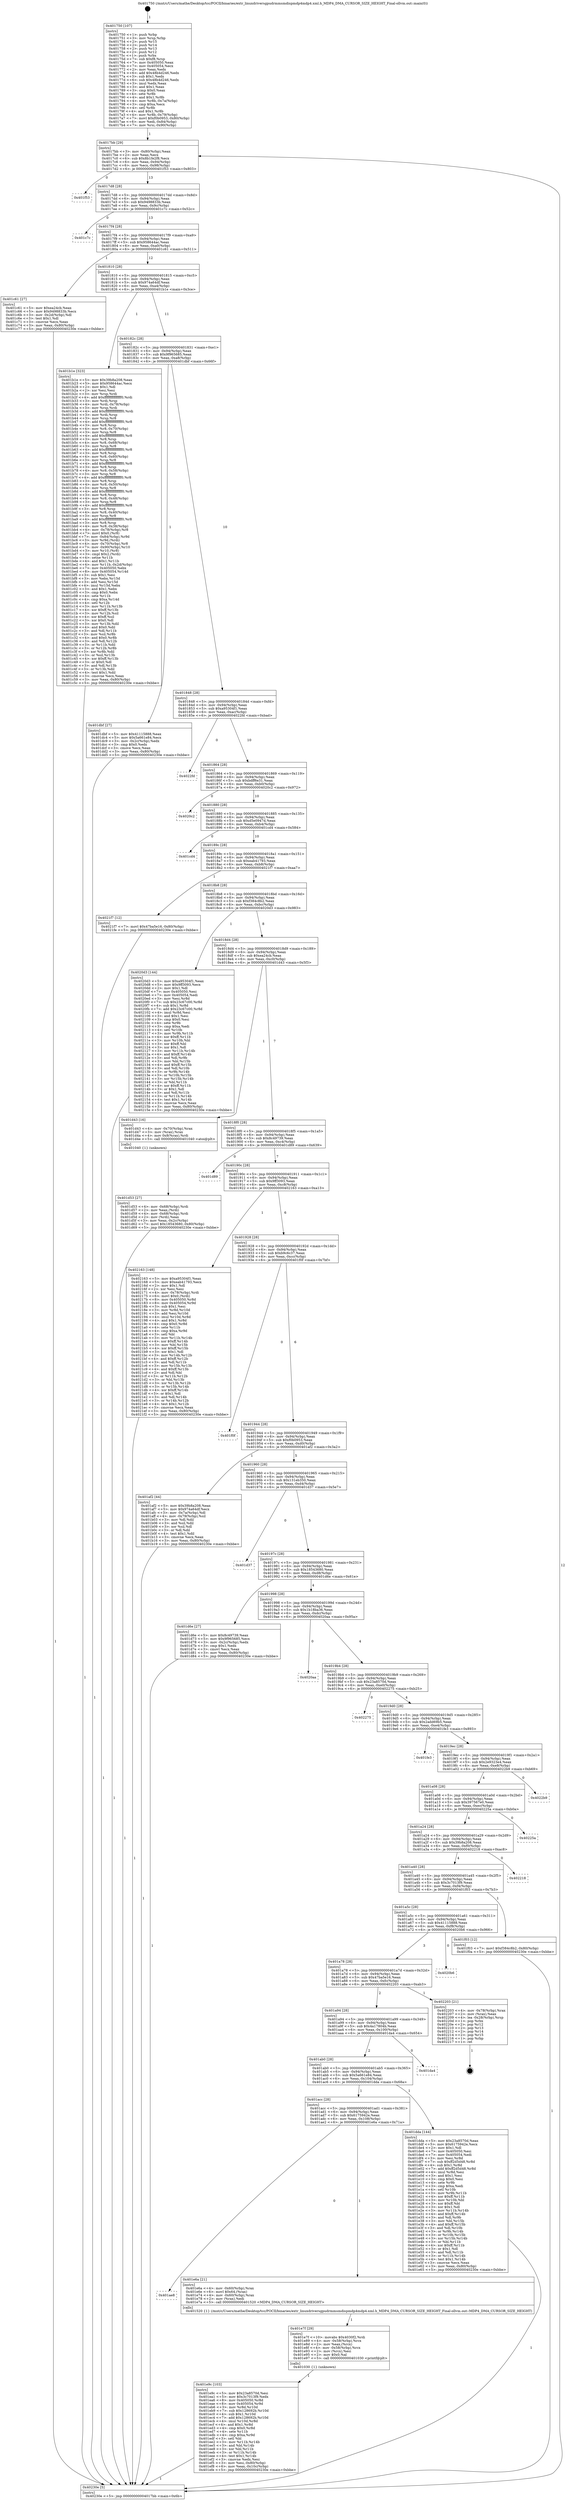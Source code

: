 digraph "0x401750" {
  label = "0x401750 (/mnt/c/Users/mathe/Desktop/tcc/POCII/binaries/extr_linuxdriversgpudrmmsmdispmdp4mdp4.xml.h_MDP4_DMA_CURSOR_SIZE_HEIGHT_Final-ollvm.out::main(0))"
  labelloc = "t"
  node[shape=record]

  Entry [label="",width=0.3,height=0.3,shape=circle,fillcolor=black,style=filled]
  "0x4017bb" [label="{
     0x4017bb [29]\l
     | [instrs]\l
     &nbsp;&nbsp;0x4017bb \<+3\>: mov -0x80(%rbp),%eax\l
     &nbsp;&nbsp;0x4017be \<+2\>: mov %eax,%ecx\l
     &nbsp;&nbsp;0x4017c0 \<+6\>: sub $0x8b1fe2f8,%ecx\l
     &nbsp;&nbsp;0x4017c6 \<+6\>: mov %eax,-0x94(%rbp)\l
     &nbsp;&nbsp;0x4017cc \<+6\>: mov %ecx,-0x98(%rbp)\l
     &nbsp;&nbsp;0x4017d2 \<+6\>: je 0000000000401f53 \<main+0x803\>\l
  }"]
  "0x401f53" [label="{
     0x401f53\l
  }", style=dashed]
  "0x4017d8" [label="{
     0x4017d8 [28]\l
     | [instrs]\l
     &nbsp;&nbsp;0x4017d8 \<+5\>: jmp 00000000004017dd \<main+0x8d\>\l
     &nbsp;&nbsp;0x4017dd \<+6\>: mov -0x94(%rbp),%eax\l
     &nbsp;&nbsp;0x4017e3 \<+5\>: sub $0x9498833b,%eax\l
     &nbsp;&nbsp;0x4017e8 \<+6\>: mov %eax,-0x9c(%rbp)\l
     &nbsp;&nbsp;0x4017ee \<+6\>: je 0000000000401c7c \<main+0x52c\>\l
  }"]
  Exit [label="",width=0.3,height=0.3,shape=circle,fillcolor=black,style=filled,peripheries=2]
  "0x401c7c" [label="{
     0x401c7c\l
  }", style=dashed]
  "0x4017f4" [label="{
     0x4017f4 [28]\l
     | [instrs]\l
     &nbsp;&nbsp;0x4017f4 \<+5\>: jmp 00000000004017f9 \<main+0xa9\>\l
     &nbsp;&nbsp;0x4017f9 \<+6\>: mov -0x94(%rbp),%eax\l
     &nbsp;&nbsp;0x4017ff \<+5\>: sub $0x958644ac,%eax\l
     &nbsp;&nbsp;0x401804 \<+6\>: mov %eax,-0xa0(%rbp)\l
     &nbsp;&nbsp;0x40180a \<+6\>: je 0000000000401c61 \<main+0x511\>\l
  }"]
  "0x401e9c" [label="{
     0x401e9c [103]\l
     | [instrs]\l
     &nbsp;&nbsp;0x401e9c \<+5\>: mov $0x23a8570d,%esi\l
     &nbsp;&nbsp;0x401ea1 \<+5\>: mov $0x3c7013f9,%edx\l
     &nbsp;&nbsp;0x401ea6 \<+8\>: mov 0x405050,%r8d\l
     &nbsp;&nbsp;0x401eae \<+8\>: mov 0x405054,%r9d\l
     &nbsp;&nbsp;0x401eb6 \<+3\>: mov %r8d,%r10d\l
     &nbsp;&nbsp;0x401eb9 \<+7\>: sub $0x128692b,%r10d\l
     &nbsp;&nbsp;0x401ec0 \<+4\>: sub $0x1,%r10d\l
     &nbsp;&nbsp;0x401ec4 \<+7\>: add $0x128692b,%r10d\l
     &nbsp;&nbsp;0x401ecb \<+4\>: imul %r10d,%r8d\l
     &nbsp;&nbsp;0x401ecf \<+4\>: and $0x1,%r8d\l
     &nbsp;&nbsp;0x401ed3 \<+4\>: cmp $0x0,%r8d\l
     &nbsp;&nbsp;0x401ed7 \<+4\>: sete %r11b\l
     &nbsp;&nbsp;0x401edb \<+4\>: cmp $0xa,%r9d\l
     &nbsp;&nbsp;0x401edf \<+3\>: setl %bl\l
     &nbsp;&nbsp;0x401ee2 \<+3\>: mov %r11b,%r14b\l
     &nbsp;&nbsp;0x401ee5 \<+3\>: and %bl,%r14b\l
     &nbsp;&nbsp;0x401ee8 \<+3\>: xor %bl,%r11b\l
     &nbsp;&nbsp;0x401eeb \<+3\>: or %r11b,%r14b\l
     &nbsp;&nbsp;0x401eee \<+4\>: test $0x1,%r14b\l
     &nbsp;&nbsp;0x401ef2 \<+3\>: cmovne %edx,%esi\l
     &nbsp;&nbsp;0x401ef5 \<+3\>: mov %esi,-0x80(%rbp)\l
     &nbsp;&nbsp;0x401ef8 \<+6\>: mov %eax,-0x10c(%rbp)\l
     &nbsp;&nbsp;0x401efe \<+5\>: jmp 000000000040230e \<main+0xbbe\>\l
  }"]
  "0x401c61" [label="{
     0x401c61 [27]\l
     | [instrs]\l
     &nbsp;&nbsp;0x401c61 \<+5\>: mov $0xea24cb,%eax\l
     &nbsp;&nbsp;0x401c66 \<+5\>: mov $0x9498833b,%ecx\l
     &nbsp;&nbsp;0x401c6b \<+3\>: mov -0x2d(%rbp),%dl\l
     &nbsp;&nbsp;0x401c6e \<+3\>: test $0x1,%dl\l
     &nbsp;&nbsp;0x401c71 \<+3\>: cmovne %ecx,%eax\l
     &nbsp;&nbsp;0x401c74 \<+3\>: mov %eax,-0x80(%rbp)\l
     &nbsp;&nbsp;0x401c77 \<+5\>: jmp 000000000040230e \<main+0xbbe\>\l
  }"]
  "0x401810" [label="{
     0x401810 [28]\l
     | [instrs]\l
     &nbsp;&nbsp;0x401810 \<+5\>: jmp 0000000000401815 \<main+0xc5\>\l
     &nbsp;&nbsp;0x401815 \<+6\>: mov -0x94(%rbp),%eax\l
     &nbsp;&nbsp;0x40181b \<+5\>: sub $0x974a64df,%eax\l
     &nbsp;&nbsp;0x401820 \<+6\>: mov %eax,-0xa4(%rbp)\l
     &nbsp;&nbsp;0x401826 \<+6\>: je 0000000000401b1e \<main+0x3ce\>\l
  }"]
  "0x401e7f" [label="{
     0x401e7f [29]\l
     | [instrs]\l
     &nbsp;&nbsp;0x401e7f \<+10\>: movabs $0x4030f2,%rdi\l
     &nbsp;&nbsp;0x401e89 \<+4\>: mov -0x58(%rbp),%rcx\l
     &nbsp;&nbsp;0x401e8d \<+2\>: mov %eax,(%rcx)\l
     &nbsp;&nbsp;0x401e8f \<+4\>: mov -0x58(%rbp),%rcx\l
     &nbsp;&nbsp;0x401e93 \<+2\>: mov (%rcx),%esi\l
     &nbsp;&nbsp;0x401e95 \<+2\>: mov $0x0,%al\l
     &nbsp;&nbsp;0x401e97 \<+5\>: call 0000000000401030 \<printf@plt\>\l
     | [calls]\l
     &nbsp;&nbsp;0x401030 \{1\} (unknown)\l
  }"]
  "0x401b1e" [label="{
     0x401b1e [323]\l
     | [instrs]\l
     &nbsp;&nbsp;0x401b1e \<+5\>: mov $0x39b8a208,%eax\l
     &nbsp;&nbsp;0x401b23 \<+5\>: mov $0x958644ac,%ecx\l
     &nbsp;&nbsp;0x401b28 \<+2\>: mov $0x1,%dl\l
     &nbsp;&nbsp;0x401b2a \<+2\>: xor %esi,%esi\l
     &nbsp;&nbsp;0x401b2c \<+3\>: mov %rsp,%rdi\l
     &nbsp;&nbsp;0x401b2f \<+4\>: add $0xfffffffffffffff0,%rdi\l
     &nbsp;&nbsp;0x401b33 \<+3\>: mov %rdi,%rsp\l
     &nbsp;&nbsp;0x401b36 \<+4\>: mov %rdi,-0x78(%rbp)\l
     &nbsp;&nbsp;0x401b3a \<+3\>: mov %rsp,%rdi\l
     &nbsp;&nbsp;0x401b3d \<+4\>: add $0xfffffffffffffff0,%rdi\l
     &nbsp;&nbsp;0x401b41 \<+3\>: mov %rdi,%rsp\l
     &nbsp;&nbsp;0x401b44 \<+3\>: mov %rsp,%r8\l
     &nbsp;&nbsp;0x401b47 \<+4\>: add $0xfffffffffffffff0,%r8\l
     &nbsp;&nbsp;0x401b4b \<+3\>: mov %r8,%rsp\l
     &nbsp;&nbsp;0x401b4e \<+4\>: mov %r8,-0x70(%rbp)\l
     &nbsp;&nbsp;0x401b52 \<+3\>: mov %rsp,%r8\l
     &nbsp;&nbsp;0x401b55 \<+4\>: add $0xfffffffffffffff0,%r8\l
     &nbsp;&nbsp;0x401b59 \<+3\>: mov %r8,%rsp\l
     &nbsp;&nbsp;0x401b5c \<+4\>: mov %r8,-0x68(%rbp)\l
     &nbsp;&nbsp;0x401b60 \<+3\>: mov %rsp,%r8\l
     &nbsp;&nbsp;0x401b63 \<+4\>: add $0xfffffffffffffff0,%r8\l
     &nbsp;&nbsp;0x401b67 \<+3\>: mov %r8,%rsp\l
     &nbsp;&nbsp;0x401b6a \<+4\>: mov %r8,-0x60(%rbp)\l
     &nbsp;&nbsp;0x401b6e \<+3\>: mov %rsp,%r8\l
     &nbsp;&nbsp;0x401b71 \<+4\>: add $0xfffffffffffffff0,%r8\l
     &nbsp;&nbsp;0x401b75 \<+3\>: mov %r8,%rsp\l
     &nbsp;&nbsp;0x401b78 \<+4\>: mov %r8,-0x58(%rbp)\l
     &nbsp;&nbsp;0x401b7c \<+3\>: mov %rsp,%r8\l
     &nbsp;&nbsp;0x401b7f \<+4\>: add $0xfffffffffffffff0,%r8\l
     &nbsp;&nbsp;0x401b83 \<+3\>: mov %r8,%rsp\l
     &nbsp;&nbsp;0x401b86 \<+4\>: mov %r8,-0x50(%rbp)\l
     &nbsp;&nbsp;0x401b8a \<+3\>: mov %rsp,%r8\l
     &nbsp;&nbsp;0x401b8d \<+4\>: add $0xfffffffffffffff0,%r8\l
     &nbsp;&nbsp;0x401b91 \<+3\>: mov %r8,%rsp\l
     &nbsp;&nbsp;0x401b94 \<+4\>: mov %r8,-0x48(%rbp)\l
     &nbsp;&nbsp;0x401b98 \<+3\>: mov %rsp,%r8\l
     &nbsp;&nbsp;0x401b9b \<+4\>: add $0xfffffffffffffff0,%r8\l
     &nbsp;&nbsp;0x401b9f \<+3\>: mov %r8,%rsp\l
     &nbsp;&nbsp;0x401ba2 \<+4\>: mov %r8,-0x40(%rbp)\l
     &nbsp;&nbsp;0x401ba6 \<+3\>: mov %rsp,%r8\l
     &nbsp;&nbsp;0x401ba9 \<+4\>: add $0xfffffffffffffff0,%r8\l
     &nbsp;&nbsp;0x401bad \<+3\>: mov %r8,%rsp\l
     &nbsp;&nbsp;0x401bb0 \<+4\>: mov %r8,-0x38(%rbp)\l
     &nbsp;&nbsp;0x401bb4 \<+4\>: mov -0x78(%rbp),%r8\l
     &nbsp;&nbsp;0x401bb8 \<+7\>: movl $0x0,(%r8)\l
     &nbsp;&nbsp;0x401bbf \<+7\>: mov -0x84(%rbp),%r9d\l
     &nbsp;&nbsp;0x401bc6 \<+3\>: mov %r9d,(%rdi)\l
     &nbsp;&nbsp;0x401bc9 \<+4\>: mov -0x70(%rbp),%r8\l
     &nbsp;&nbsp;0x401bcd \<+7\>: mov -0x90(%rbp),%r10\l
     &nbsp;&nbsp;0x401bd4 \<+3\>: mov %r10,(%r8)\l
     &nbsp;&nbsp;0x401bd7 \<+3\>: cmpl $0x2,(%rdi)\l
     &nbsp;&nbsp;0x401bda \<+4\>: setne %r11b\l
     &nbsp;&nbsp;0x401bde \<+4\>: and $0x1,%r11b\l
     &nbsp;&nbsp;0x401be2 \<+4\>: mov %r11b,-0x2d(%rbp)\l
     &nbsp;&nbsp;0x401be6 \<+7\>: mov 0x405050,%ebx\l
     &nbsp;&nbsp;0x401bed \<+8\>: mov 0x405054,%r14d\l
     &nbsp;&nbsp;0x401bf5 \<+3\>: sub $0x1,%esi\l
     &nbsp;&nbsp;0x401bf8 \<+3\>: mov %ebx,%r15d\l
     &nbsp;&nbsp;0x401bfb \<+3\>: add %esi,%r15d\l
     &nbsp;&nbsp;0x401bfe \<+4\>: imul %r15d,%ebx\l
     &nbsp;&nbsp;0x401c02 \<+3\>: and $0x1,%ebx\l
     &nbsp;&nbsp;0x401c05 \<+3\>: cmp $0x0,%ebx\l
     &nbsp;&nbsp;0x401c08 \<+4\>: sete %r11b\l
     &nbsp;&nbsp;0x401c0c \<+4\>: cmp $0xa,%r14d\l
     &nbsp;&nbsp;0x401c10 \<+4\>: setl %r12b\l
     &nbsp;&nbsp;0x401c14 \<+3\>: mov %r11b,%r13b\l
     &nbsp;&nbsp;0x401c17 \<+4\>: xor $0xff,%r13b\l
     &nbsp;&nbsp;0x401c1b \<+3\>: mov %r12b,%sil\l
     &nbsp;&nbsp;0x401c1e \<+4\>: xor $0xff,%sil\l
     &nbsp;&nbsp;0x401c22 \<+3\>: xor $0x0,%dl\l
     &nbsp;&nbsp;0x401c25 \<+3\>: mov %r13b,%dil\l
     &nbsp;&nbsp;0x401c28 \<+4\>: and $0x0,%dil\l
     &nbsp;&nbsp;0x401c2c \<+3\>: and %dl,%r11b\l
     &nbsp;&nbsp;0x401c2f \<+3\>: mov %sil,%r8b\l
     &nbsp;&nbsp;0x401c32 \<+4\>: and $0x0,%r8b\l
     &nbsp;&nbsp;0x401c36 \<+3\>: and %dl,%r12b\l
     &nbsp;&nbsp;0x401c39 \<+3\>: or %r11b,%dil\l
     &nbsp;&nbsp;0x401c3c \<+3\>: or %r12b,%r8b\l
     &nbsp;&nbsp;0x401c3f \<+3\>: xor %r8b,%dil\l
     &nbsp;&nbsp;0x401c42 \<+3\>: or %sil,%r13b\l
     &nbsp;&nbsp;0x401c45 \<+4\>: xor $0xff,%r13b\l
     &nbsp;&nbsp;0x401c49 \<+3\>: or $0x0,%dl\l
     &nbsp;&nbsp;0x401c4c \<+3\>: and %dl,%r13b\l
     &nbsp;&nbsp;0x401c4f \<+3\>: or %r13b,%dil\l
     &nbsp;&nbsp;0x401c52 \<+4\>: test $0x1,%dil\l
     &nbsp;&nbsp;0x401c56 \<+3\>: cmovne %ecx,%eax\l
     &nbsp;&nbsp;0x401c59 \<+3\>: mov %eax,-0x80(%rbp)\l
     &nbsp;&nbsp;0x401c5c \<+5\>: jmp 000000000040230e \<main+0xbbe\>\l
  }"]
  "0x40182c" [label="{
     0x40182c [28]\l
     | [instrs]\l
     &nbsp;&nbsp;0x40182c \<+5\>: jmp 0000000000401831 \<main+0xe1\>\l
     &nbsp;&nbsp;0x401831 \<+6\>: mov -0x94(%rbp),%eax\l
     &nbsp;&nbsp;0x401837 \<+5\>: sub $0x9f965685,%eax\l
     &nbsp;&nbsp;0x40183c \<+6\>: mov %eax,-0xa8(%rbp)\l
     &nbsp;&nbsp;0x401842 \<+6\>: je 0000000000401dbf \<main+0x66f\>\l
  }"]
  "0x401ae8" [label="{
     0x401ae8\l
  }", style=dashed]
  "0x401dbf" [label="{
     0x401dbf [27]\l
     | [instrs]\l
     &nbsp;&nbsp;0x401dbf \<+5\>: mov $0x41115888,%eax\l
     &nbsp;&nbsp;0x401dc4 \<+5\>: mov $0x5a661e84,%ecx\l
     &nbsp;&nbsp;0x401dc9 \<+3\>: mov -0x2c(%rbp),%edx\l
     &nbsp;&nbsp;0x401dcc \<+3\>: cmp $0x0,%edx\l
     &nbsp;&nbsp;0x401dcf \<+3\>: cmove %ecx,%eax\l
     &nbsp;&nbsp;0x401dd2 \<+3\>: mov %eax,-0x80(%rbp)\l
     &nbsp;&nbsp;0x401dd5 \<+5\>: jmp 000000000040230e \<main+0xbbe\>\l
  }"]
  "0x401848" [label="{
     0x401848 [28]\l
     | [instrs]\l
     &nbsp;&nbsp;0x401848 \<+5\>: jmp 000000000040184d \<main+0xfd\>\l
     &nbsp;&nbsp;0x40184d \<+6\>: mov -0x94(%rbp),%eax\l
     &nbsp;&nbsp;0x401853 \<+5\>: sub $0xa95304f1,%eax\l
     &nbsp;&nbsp;0x401858 \<+6\>: mov %eax,-0xac(%rbp)\l
     &nbsp;&nbsp;0x40185e \<+6\>: je 00000000004022fd \<main+0xbad\>\l
  }"]
  "0x401e6a" [label="{
     0x401e6a [21]\l
     | [instrs]\l
     &nbsp;&nbsp;0x401e6a \<+4\>: mov -0x60(%rbp),%rax\l
     &nbsp;&nbsp;0x401e6e \<+6\>: movl $0x64,(%rax)\l
     &nbsp;&nbsp;0x401e74 \<+4\>: mov -0x60(%rbp),%rax\l
     &nbsp;&nbsp;0x401e78 \<+2\>: mov (%rax),%edi\l
     &nbsp;&nbsp;0x401e7a \<+5\>: call 0000000000401520 \<MDP4_DMA_CURSOR_SIZE_HEIGHT\>\l
     | [calls]\l
     &nbsp;&nbsp;0x401520 \{1\} (/mnt/c/Users/mathe/Desktop/tcc/POCII/binaries/extr_linuxdriversgpudrmmsmdispmdp4mdp4.xml.h_MDP4_DMA_CURSOR_SIZE_HEIGHT_Final-ollvm.out::MDP4_DMA_CURSOR_SIZE_HEIGHT)\l
  }"]
  "0x4022fd" [label="{
     0x4022fd\l
  }", style=dashed]
  "0x401864" [label="{
     0x401864 [28]\l
     | [instrs]\l
     &nbsp;&nbsp;0x401864 \<+5\>: jmp 0000000000401869 \<main+0x119\>\l
     &nbsp;&nbsp;0x401869 \<+6\>: mov -0x94(%rbp),%eax\l
     &nbsp;&nbsp;0x40186f \<+5\>: sub $0xbdff6e31,%eax\l
     &nbsp;&nbsp;0x401874 \<+6\>: mov %eax,-0xb0(%rbp)\l
     &nbsp;&nbsp;0x40187a \<+6\>: je 00000000004020c2 \<main+0x972\>\l
  }"]
  "0x401acc" [label="{
     0x401acc [28]\l
     | [instrs]\l
     &nbsp;&nbsp;0x401acc \<+5\>: jmp 0000000000401ad1 \<main+0x381\>\l
     &nbsp;&nbsp;0x401ad1 \<+6\>: mov -0x94(%rbp),%eax\l
     &nbsp;&nbsp;0x401ad7 \<+5\>: sub $0x6175942e,%eax\l
     &nbsp;&nbsp;0x401adc \<+6\>: mov %eax,-0x108(%rbp)\l
     &nbsp;&nbsp;0x401ae2 \<+6\>: je 0000000000401e6a \<main+0x71a\>\l
  }"]
  "0x4020c2" [label="{
     0x4020c2\l
  }", style=dashed]
  "0x401880" [label="{
     0x401880 [28]\l
     | [instrs]\l
     &nbsp;&nbsp;0x401880 \<+5\>: jmp 0000000000401885 \<main+0x135\>\l
     &nbsp;&nbsp;0x401885 \<+6\>: mov -0x94(%rbp),%eax\l
     &nbsp;&nbsp;0x40188b \<+5\>: sub $0xd5e0947d,%eax\l
     &nbsp;&nbsp;0x401890 \<+6\>: mov %eax,-0xb4(%rbp)\l
     &nbsp;&nbsp;0x401896 \<+6\>: je 0000000000401cd4 \<main+0x584\>\l
  }"]
  "0x401dda" [label="{
     0x401dda [144]\l
     | [instrs]\l
     &nbsp;&nbsp;0x401dda \<+5\>: mov $0x23a8570d,%eax\l
     &nbsp;&nbsp;0x401ddf \<+5\>: mov $0x6175942e,%ecx\l
     &nbsp;&nbsp;0x401de4 \<+2\>: mov $0x1,%dl\l
     &nbsp;&nbsp;0x401de6 \<+7\>: mov 0x405050,%esi\l
     &nbsp;&nbsp;0x401ded \<+7\>: mov 0x405054,%edi\l
     &nbsp;&nbsp;0x401df4 \<+3\>: mov %esi,%r8d\l
     &nbsp;&nbsp;0x401df7 \<+7\>: sub $0xff2d5d48,%r8d\l
     &nbsp;&nbsp;0x401dfe \<+4\>: sub $0x1,%r8d\l
     &nbsp;&nbsp;0x401e02 \<+7\>: add $0xff2d5d48,%r8d\l
     &nbsp;&nbsp;0x401e09 \<+4\>: imul %r8d,%esi\l
     &nbsp;&nbsp;0x401e0d \<+3\>: and $0x1,%esi\l
     &nbsp;&nbsp;0x401e10 \<+3\>: cmp $0x0,%esi\l
     &nbsp;&nbsp;0x401e13 \<+4\>: sete %r9b\l
     &nbsp;&nbsp;0x401e17 \<+3\>: cmp $0xa,%edi\l
     &nbsp;&nbsp;0x401e1a \<+4\>: setl %r10b\l
     &nbsp;&nbsp;0x401e1e \<+3\>: mov %r9b,%r11b\l
     &nbsp;&nbsp;0x401e21 \<+4\>: xor $0xff,%r11b\l
     &nbsp;&nbsp;0x401e25 \<+3\>: mov %r10b,%bl\l
     &nbsp;&nbsp;0x401e28 \<+3\>: xor $0xff,%bl\l
     &nbsp;&nbsp;0x401e2b \<+3\>: xor $0x1,%dl\l
     &nbsp;&nbsp;0x401e2e \<+3\>: mov %r11b,%r14b\l
     &nbsp;&nbsp;0x401e31 \<+4\>: and $0xff,%r14b\l
     &nbsp;&nbsp;0x401e35 \<+3\>: and %dl,%r9b\l
     &nbsp;&nbsp;0x401e38 \<+3\>: mov %bl,%r15b\l
     &nbsp;&nbsp;0x401e3b \<+4\>: and $0xff,%r15b\l
     &nbsp;&nbsp;0x401e3f \<+3\>: and %dl,%r10b\l
     &nbsp;&nbsp;0x401e42 \<+3\>: or %r9b,%r14b\l
     &nbsp;&nbsp;0x401e45 \<+3\>: or %r10b,%r15b\l
     &nbsp;&nbsp;0x401e48 \<+3\>: xor %r15b,%r14b\l
     &nbsp;&nbsp;0x401e4b \<+3\>: or %bl,%r11b\l
     &nbsp;&nbsp;0x401e4e \<+4\>: xor $0xff,%r11b\l
     &nbsp;&nbsp;0x401e52 \<+3\>: or $0x1,%dl\l
     &nbsp;&nbsp;0x401e55 \<+3\>: and %dl,%r11b\l
     &nbsp;&nbsp;0x401e58 \<+3\>: or %r11b,%r14b\l
     &nbsp;&nbsp;0x401e5b \<+4\>: test $0x1,%r14b\l
     &nbsp;&nbsp;0x401e5f \<+3\>: cmovne %ecx,%eax\l
     &nbsp;&nbsp;0x401e62 \<+3\>: mov %eax,-0x80(%rbp)\l
     &nbsp;&nbsp;0x401e65 \<+5\>: jmp 000000000040230e \<main+0xbbe\>\l
  }"]
  "0x401cd4" [label="{
     0x401cd4\l
  }", style=dashed]
  "0x40189c" [label="{
     0x40189c [28]\l
     | [instrs]\l
     &nbsp;&nbsp;0x40189c \<+5\>: jmp 00000000004018a1 \<main+0x151\>\l
     &nbsp;&nbsp;0x4018a1 \<+6\>: mov -0x94(%rbp),%eax\l
     &nbsp;&nbsp;0x4018a7 \<+5\>: sub $0xeab41793,%eax\l
     &nbsp;&nbsp;0x4018ac \<+6\>: mov %eax,-0xb8(%rbp)\l
     &nbsp;&nbsp;0x4018b2 \<+6\>: je 00000000004021f7 \<main+0xaa7\>\l
  }"]
  "0x401ab0" [label="{
     0x401ab0 [28]\l
     | [instrs]\l
     &nbsp;&nbsp;0x401ab0 \<+5\>: jmp 0000000000401ab5 \<main+0x365\>\l
     &nbsp;&nbsp;0x401ab5 \<+6\>: mov -0x94(%rbp),%eax\l
     &nbsp;&nbsp;0x401abb \<+5\>: sub $0x5a661e84,%eax\l
     &nbsp;&nbsp;0x401ac0 \<+6\>: mov %eax,-0x104(%rbp)\l
     &nbsp;&nbsp;0x401ac6 \<+6\>: je 0000000000401dda \<main+0x68a\>\l
  }"]
  "0x4021f7" [label="{
     0x4021f7 [12]\l
     | [instrs]\l
     &nbsp;&nbsp;0x4021f7 \<+7\>: movl $0x47ba5e16,-0x80(%rbp)\l
     &nbsp;&nbsp;0x4021fe \<+5\>: jmp 000000000040230e \<main+0xbbe\>\l
  }"]
  "0x4018b8" [label="{
     0x4018b8 [28]\l
     | [instrs]\l
     &nbsp;&nbsp;0x4018b8 \<+5\>: jmp 00000000004018bd \<main+0x16d\>\l
     &nbsp;&nbsp;0x4018bd \<+6\>: mov -0x94(%rbp),%eax\l
     &nbsp;&nbsp;0x4018c3 \<+5\>: sub $0xf384c8b2,%eax\l
     &nbsp;&nbsp;0x4018c8 \<+6\>: mov %eax,-0xbc(%rbp)\l
     &nbsp;&nbsp;0x4018ce \<+6\>: je 00000000004020d3 \<main+0x983\>\l
  }"]
  "0x401da4" [label="{
     0x401da4\l
  }", style=dashed]
  "0x4020d3" [label="{
     0x4020d3 [144]\l
     | [instrs]\l
     &nbsp;&nbsp;0x4020d3 \<+5\>: mov $0xa95304f1,%eax\l
     &nbsp;&nbsp;0x4020d8 \<+5\>: mov $0x9ff3093,%ecx\l
     &nbsp;&nbsp;0x4020dd \<+2\>: mov $0x1,%dl\l
     &nbsp;&nbsp;0x4020df \<+7\>: mov 0x405050,%esi\l
     &nbsp;&nbsp;0x4020e6 \<+7\>: mov 0x405054,%edi\l
     &nbsp;&nbsp;0x4020ed \<+3\>: mov %esi,%r8d\l
     &nbsp;&nbsp;0x4020f0 \<+7\>: sub $0x23c67c00,%r8d\l
     &nbsp;&nbsp;0x4020f7 \<+4\>: sub $0x1,%r8d\l
     &nbsp;&nbsp;0x4020fb \<+7\>: add $0x23c67c00,%r8d\l
     &nbsp;&nbsp;0x402102 \<+4\>: imul %r8d,%esi\l
     &nbsp;&nbsp;0x402106 \<+3\>: and $0x1,%esi\l
     &nbsp;&nbsp;0x402109 \<+3\>: cmp $0x0,%esi\l
     &nbsp;&nbsp;0x40210c \<+4\>: sete %r9b\l
     &nbsp;&nbsp;0x402110 \<+3\>: cmp $0xa,%edi\l
     &nbsp;&nbsp;0x402113 \<+4\>: setl %r10b\l
     &nbsp;&nbsp;0x402117 \<+3\>: mov %r9b,%r11b\l
     &nbsp;&nbsp;0x40211a \<+4\>: xor $0xff,%r11b\l
     &nbsp;&nbsp;0x40211e \<+3\>: mov %r10b,%bl\l
     &nbsp;&nbsp;0x402121 \<+3\>: xor $0xff,%bl\l
     &nbsp;&nbsp;0x402124 \<+3\>: xor $0x1,%dl\l
     &nbsp;&nbsp;0x402127 \<+3\>: mov %r11b,%r14b\l
     &nbsp;&nbsp;0x40212a \<+4\>: and $0xff,%r14b\l
     &nbsp;&nbsp;0x40212e \<+3\>: and %dl,%r9b\l
     &nbsp;&nbsp;0x402131 \<+3\>: mov %bl,%r15b\l
     &nbsp;&nbsp;0x402134 \<+4\>: and $0xff,%r15b\l
     &nbsp;&nbsp;0x402138 \<+3\>: and %dl,%r10b\l
     &nbsp;&nbsp;0x40213b \<+3\>: or %r9b,%r14b\l
     &nbsp;&nbsp;0x40213e \<+3\>: or %r10b,%r15b\l
     &nbsp;&nbsp;0x402141 \<+3\>: xor %r15b,%r14b\l
     &nbsp;&nbsp;0x402144 \<+3\>: or %bl,%r11b\l
     &nbsp;&nbsp;0x402147 \<+4\>: xor $0xff,%r11b\l
     &nbsp;&nbsp;0x40214b \<+3\>: or $0x1,%dl\l
     &nbsp;&nbsp;0x40214e \<+3\>: and %dl,%r11b\l
     &nbsp;&nbsp;0x402151 \<+3\>: or %r11b,%r14b\l
     &nbsp;&nbsp;0x402154 \<+4\>: test $0x1,%r14b\l
     &nbsp;&nbsp;0x402158 \<+3\>: cmovne %ecx,%eax\l
     &nbsp;&nbsp;0x40215b \<+3\>: mov %eax,-0x80(%rbp)\l
     &nbsp;&nbsp;0x40215e \<+5\>: jmp 000000000040230e \<main+0xbbe\>\l
  }"]
  "0x4018d4" [label="{
     0x4018d4 [28]\l
     | [instrs]\l
     &nbsp;&nbsp;0x4018d4 \<+5\>: jmp 00000000004018d9 \<main+0x189\>\l
     &nbsp;&nbsp;0x4018d9 \<+6\>: mov -0x94(%rbp),%eax\l
     &nbsp;&nbsp;0x4018df \<+5\>: sub $0xea24cb,%eax\l
     &nbsp;&nbsp;0x4018e4 \<+6\>: mov %eax,-0xc0(%rbp)\l
     &nbsp;&nbsp;0x4018ea \<+6\>: je 0000000000401d43 \<main+0x5f3\>\l
  }"]
  "0x401a94" [label="{
     0x401a94 [28]\l
     | [instrs]\l
     &nbsp;&nbsp;0x401a94 \<+5\>: jmp 0000000000401a99 \<main+0x349\>\l
     &nbsp;&nbsp;0x401a99 \<+6\>: mov -0x94(%rbp),%eax\l
     &nbsp;&nbsp;0x401a9f \<+5\>: sub $0x4a17804b,%eax\l
     &nbsp;&nbsp;0x401aa4 \<+6\>: mov %eax,-0x100(%rbp)\l
     &nbsp;&nbsp;0x401aaa \<+6\>: je 0000000000401da4 \<main+0x654\>\l
  }"]
  "0x401d43" [label="{
     0x401d43 [16]\l
     | [instrs]\l
     &nbsp;&nbsp;0x401d43 \<+4\>: mov -0x70(%rbp),%rax\l
     &nbsp;&nbsp;0x401d47 \<+3\>: mov (%rax),%rax\l
     &nbsp;&nbsp;0x401d4a \<+4\>: mov 0x8(%rax),%rdi\l
     &nbsp;&nbsp;0x401d4e \<+5\>: call 0000000000401040 \<atoi@plt\>\l
     | [calls]\l
     &nbsp;&nbsp;0x401040 \{1\} (unknown)\l
  }"]
  "0x4018f0" [label="{
     0x4018f0 [28]\l
     | [instrs]\l
     &nbsp;&nbsp;0x4018f0 \<+5\>: jmp 00000000004018f5 \<main+0x1a5\>\l
     &nbsp;&nbsp;0x4018f5 \<+6\>: mov -0x94(%rbp),%eax\l
     &nbsp;&nbsp;0x4018fb \<+5\>: sub $0x8c49739,%eax\l
     &nbsp;&nbsp;0x401900 \<+6\>: mov %eax,-0xc4(%rbp)\l
     &nbsp;&nbsp;0x401906 \<+6\>: je 0000000000401d89 \<main+0x639\>\l
  }"]
  "0x402203" [label="{
     0x402203 [21]\l
     | [instrs]\l
     &nbsp;&nbsp;0x402203 \<+4\>: mov -0x78(%rbp),%rax\l
     &nbsp;&nbsp;0x402207 \<+2\>: mov (%rax),%eax\l
     &nbsp;&nbsp;0x402209 \<+4\>: lea -0x28(%rbp),%rsp\l
     &nbsp;&nbsp;0x40220d \<+1\>: pop %rbx\l
     &nbsp;&nbsp;0x40220e \<+2\>: pop %r12\l
     &nbsp;&nbsp;0x402210 \<+2\>: pop %r13\l
     &nbsp;&nbsp;0x402212 \<+2\>: pop %r14\l
     &nbsp;&nbsp;0x402214 \<+2\>: pop %r15\l
     &nbsp;&nbsp;0x402216 \<+1\>: pop %rbp\l
     &nbsp;&nbsp;0x402217 \<+1\>: ret\l
  }"]
  "0x401d89" [label="{
     0x401d89\l
  }", style=dashed]
  "0x40190c" [label="{
     0x40190c [28]\l
     | [instrs]\l
     &nbsp;&nbsp;0x40190c \<+5\>: jmp 0000000000401911 \<main+0x1c1\>\l
     &nbsp;&nbsp;0x401911 \<+6\>: mov -0x94(%rbp),%eax\l
     &nbsp;&nbsp;0x401917 \<+5\>: sub $0x9ff3093,%eax\l
     &nbsp;&nbsp;0x40191c \<+6\>: mov %eax,-0xc8(%rbp)\l
     &nbsp;&nbsp;0x401922 \<+6\>: je 0000000000402163 \<main+0xa13\>\l
  }"]
  "0x401a78" [label="{
     0x401a78 [28]\l
     | [instrs]\l
     &nbsp;&nbsp;0x401a78 \<+5\>: jmp 0000000000401a7d \<main+0x32d\>\l
     &nbsp;&nbsp;0x401a7d \<+6\>: mov -0x94(%rbp),%eax\l
     &nbsp;&nbsp;0x401a83 \<+5\>: sub $0x47ba5e16,%eax\l
     &nbsp;&nbsp;0x401a88 \<+6\>: mov %eax,-0xfc(%rbp)\l
     &nbsp;&nbsp;0x401a8e \<+6\>: je 0000000000402203 \<main+0xab3\>\l
  }"]
  "0x402163" [label="{
     0x402163 [148]\l
     | [instrs]\l
     &nbsp;&nbsp;0x402163 \<+5\>: mov $0xa95304f1,%eax\l
     &nbsp;&nbsp;0x402168 \<+5\>: mov $0xeab41793,%ecx\l
     &nbsp;&nbsp;0x40216d \<+2\>: mov $0x1,%dl\l
     &nbsp;&nbsp;0x40216f \<+2\>: xor %esi,%esi\l
     &nbsp;&nbsp;0x402171 \<+4\>: mov -0x78(%rbp),%rdi\l
     &nbsp;&nbsp;0x402175 \<+6\>: movl $0x0,(%rdi)\l
     &nbsp;&nbsp;0x40217b \<+8\>: mov 0x405050,%r8d\l
     &nbsp;&nbsp;0x402183 \<+8\>: mov 0x405054,%r9d\l
     &nbsp;&nbsp;0x40218b \<+3\>: sub $0x1,%esi\l
     &nbsp;&nbsp;0x40218e \<+3\>: mov %r8d,%r10d\l
     &nbsp;&nbsp;0x402191 \<+3\>: add %esi,%r10d\l
     &nbsp;&nbsp;0x402194 \<+4\>: imul %r10d,%r8d\l
     &nbsp;&nbsp;0x402198 \<+4\>: and $0x1,%r8d\l
     &nbsp;&nbsp;0x40219c \<+4\>: cmp $0x0,%r8d\l
     &nbsp;&nbsp;0x4021a0 \<+4\>: sete %r11b\l
     &nbsp;&nbsp;0x4021a4 \<+4\>: cmp $0xa,%r9d\l
     &nbsp;&nbsp;0x4021a8 \<+3\>: setl %bl\l
     &nbsp;&nbsp;0x4021ab \<+3\>: mov %r11b,%r14b\l
     &nbsp;&nbsp;0x4021ae \<+4\>: xor $0xff,%r14b\l
     &nbsp;&nbsp;0x4021b2 \<+3\>: mov %bl,%r15b\l
     &nbsp;&nbsp;0x4021b5 \<+4\>: xor $0xff,%r15b\l
     &nbsp;&nbsp;0x4021b9 \<+3\>: xor $0x1,%dl\l
     &nbsp;&nbsp;0x4021bc \<+3\>: mov %r14b,%r12b\l
     &nbsp;&nbsp;0x4021bf \<+4\>: and $0xff,%r12b\l
     &nbsp;&nbsp;0x4021c3 \<+3\>: and %dl,%r11b\l
     &nbsp;&nbsp;0x4021c6 \<+3\>: mov %r15b,%r13b\l
     &nbsp;&nbsp;0x4021c9 \<+4\>: and $0xff,%r13b\l
     &nbsp;&nbsp;0x4021cd \<+2\>: and %dl,%bl\l
     &nbsp;&nbsp;0x4021cf \<+3\>: or %r11b,%r12b\l
     &nbsp;&nbsp;0x4021d2 \<+3\>: or %bl,%r13b\l
     &nbsp;&nbsp;0x4021d5 \<+3\>: xor %r13b,%r12b\l
     &nbsp;&nbsp;0x4021d8 \<+3\>: or %r15b,%r14b\l
     &nbsp;&nbsp;0x4021db \<+4\>: xor $0xff,%r14b\l
     &nbsp;&nbsp;0x4021df \<+3\>: or $0x1,%dl\l
     &nbsp;&nbsp;0x4021e2 \<+3\>: and %dl,%r14b\l
     &nbsp;&nbsp;0x4021e5 \<+3\>: or %r14b,%r12b\l
     &nbsp;&nbsp;0x4021e8 \<+4\>: test $0x1,%r12b\l
     &nbsp;&nbsp;0x4021ec \<+3\>: cmovne %ecx,%eax\l
     &nbsp;&nbsp;0x4021ef \<+3\>: mov %eax,-0x80(%rbp)\l
     &nbsp;&nbsp;0x4021f2 \<+5\>: jmp 000000000040230e \<main+0xbbe\>\l
  }"]
  "0x401928" [label="{
     0x401928 [28]\l
     | [instrs]\l
     &nbsp;&nbsp;0x401928 \<+5\>: jmp 000000000040192d \<main+0x1dd\>\l
     &nbsp;&nbsp;0x40192d \<+6\>: mov -0x94(%rbp),%eax\l
     &nbsp;&nbsp;0x401933 \<+5\>: sub $0xb9c6c37,%eax\l
     &nbsp;&nbsp;0x401938 \<+6\>: mov %eax,-0xcc(%rbp)\l
     &nbsp;&nbsp;0x40193e \<+6\>: je 0000000000401f0f \<main+0x7bf\>\l
  }"]
  "0x4020b6" [label="{
     0x4020b6\l
  }", style=dashed]
  "0x401f0f" [label="{
     0x401f0f\l
  }", style=dashed]
  "0x401944" [label="{
     0x401944 [28]\l
     | [instrs]\l
     &nbsp;&nbsp;0x401944 \<+5\>: jmp 0000000000401949 \<main+0x1f9\>\l
     &nbsp;&nbsp;0x401949 \<+6\>: mov -0x94(%rbp),%eax\l
     &nbsp;&nbsp;0x40194f \<+5\>: sub $0xf0b0953,%eax\l
     &nbsp;&nbsp;0x401954 \<+6\>: mov %eax,-0xd0(%rbp)\l
     &nbsp;&nbsp;0x40195a \<+6\>: je 0000000000401af2 \<main+0x3a2\>\l
  }"]
  "0x401a5c" [label="{
     0x401a5c [28]\l
     | [instrs]\l
     &nbsp;&nbsp;0x401a5c \<+5\>: jmp 0000000000401a61 \<main+0x311\>\l
     &nbsp;&nbsp;0x401a61 \<+6\>: mov -0x94(%rbp),%eax\l
     &nbsp;&nbsp;0x401a67 \<+5\>: sub $0x41115888,%eax\l
     &nbsp;&nbsp;0x401a6c \<+6\>: mov %eax,-0xf8(%rbp)\l
     &nbsp;&nbsp;0x401a72 \<+6\>: je 00000000004020b6 \<main+0x966\>\l
  }"]
  "0x401af2" [label="{
     0x401af2 [44]\l
     | [instrs]\l
     &nbsp;&nbsp;0x401af2 \<+5\>: mov $0x39b8a208,%eax\l
     &nbsp;&nbsp;0x401af7 \<+5\>: mov $0x974a64df,%ecx\l
     &nbsp;&nbsp;0x401afc \<+3\>: mov -0x7a(%rbp),%dl\l
     &nbsp;&nbsp;0x401aff \<+4\>: mov -0x79(%rbp),%sil\l
     &nbsp;&nbsp;0x401b03 \<+3\>: mov %dl,%dil\l
     &nbsp;&nbsp;0x401b06 \<+3\>: and %sil,%dil\l
     &nbsp;&nbsp;0x401b09 \<+3\>: xor %sil,%dl\l
     &nbsp;&nbsp;0x401b0c \<+3\>: or %dl,%dil\l
     &nbsp;&nbsp;0x401b0f \<+4\>: test $0x1,%dil\l
     &nbsp;&nbsp;0x401b13 \<+3\>: cmovne %ecx,%eax\l
     &nbsp;&nbsp;0x401b16 \<+3\>: mov %eax,-0x80(%rbp)\l
     &nbsp;&nbsp;0x401b19 \<+5\>: jmp 000000000040230e \<main+0xbbe\>\l
  }"]
  "0x401960" [label="{
     0x401960 [28]\l
     | [instrs]\l
     &nbsp;&nbsp;0x401960 \<+5\>: jmp 0000000000401965 \<main+0x215\>\l
     &nbsp;&nbsp;0x401965 \<+6\>: mov -0x94(%rbp),%eax\l
     &nbsp;&nbsp;0x40196b \<+5\>: sub $0x131eb350,%eax\l
     &nbsp;&nbsp;0x401970 \<+6\>: mov %eax,-0xd4(%rbp)\l
     &nbsp;&nbsp;0x401976 \<+6\>: je 0000000000401d37 \<main+0x5e7\>\l
  }"]
  "0x40230e" [label="{
     0x40230e [5]\l
     | [instrs]\l
     &nbsp;&nbsp;0x40230e \<+5\>: jmp 00000000004017bb \<main+0x6b\>\l
  }"]
  "0x401750" [label="{
     0x401750 [107]\l
     | [instrs]\l
     &nbsp;&nbsp;0x401750 \<+1\>: push %rbp\l
     &nbsp;&nbsp;0x401751 \<+3\>: mov %rsp,%rbp\l
     &nbsp;&nbsp;0x401754 \<+2\>: push %r15\l
     &nbsp;&nbsp;0x401756 \<+2\>: push %r14\l
     &nbsp;&nbsp;0x401758 \<+2\>: push %r13\l
     &nbsp;&nbsp;0x40175a \<+2\>: push %r12\l
     &nbsp;&nbsp;0x40175c \<+1\>: push %rbx\l
     &nbsp;&nbsp;0x40175d \<+7\>: sub $0xf8,%rsp\l
     &nbsp;&nbsp;0x401764 \<+7\>: mov 0x405050,%eax\l
     &nbsp;&nbsp;0x40176b \<+7\>: mov 0x405054,%ecx\l
     &nbsp;&nbsp;0x401772 \<+2\>: mov %eax,%edx\l
     &nbsp;&nbsp;0x401774 \<+6\>: add $0x48b4d246,%edx\l
     &nbsp;&nbsp;0x40177a \<+3\>: sub $0x1,%edx\l
     &nbsp;&nbsp;0x40177d \<+6\>: sub $0x48b4d246,%edx\l
     &nbsp;&nbsp;0x401783 \<+3\>: imul %edx,%eax\l
     &nbsp;&nbsp;0x401786 \<+3\>: and $0x1,%eax\l
     &nbsp;&nbsp;0x401789 \<+3\>: cmp $0x0,%eax\l
     &nbsp;&nbsp;0x40178c \<+4\>: sete %r8b\l
     &nbsp;&nbsp;0x401790 \<+4\>: and $0x1,%r8b\l
     &nbsp;&nbsp;0x401794 \<+4\>: mov %r8b,-0x7a(%rbp)\l
     &nbsp;&nbsp;0x401798 \<+3\>: cmp $0xa,%ecx\l
     &nbsp;&nbsp;0x40179b \<+4\>: setl %r8b\l
     &nbsp;&nbsp;0x40179f \<+4\>: and $0x1,%r8b\l
     &nbsp;&nbsp;0x4017a3 \<+4\>: mov %r8b,-0x79(%rbp)\l
     &nbsp;&nbsp;0x4017a7 \<+7\>: movl $0xf0b0953,-0x80(%rbp)\l
     &nbsp;&nbsp;0x4017ae \<+6\>: mov %edi,-0x84(%rbp)\l
     &nbsp;&nbsp;0x4017b4 \<+7\>: mov %rsi,-0x90(%rbp)\l
  }"]
  "0x401f03" [label="{
     0x401f03 [12]\l
     | [instrs]\l
     &nbsp;&nbsp;0x401f03 \<+7\>: movl $0xf384c8b2,-0x80(%rbp)\l
     &nbsp;&nbsp;0x401f0a \<+5\>: jmp 000000000040230e \<main+0xbbe\>\l
  }"]
  "0x401d53" [label="{
     0x401d53 [27]\l
     | [instrs]\l
     &nbsp;&nbsp;0x401d53 \<+4\>: mov -0x68(%rbp),%rdi\l
     &nbsp;&nbsp;0x401d57 \<+2\>: mov %eax,(%rdi)\l
     &nbsp;&nbsp;0x401d59 \<+4\>: mov -0x68(%rbp),%rdi\l
     &nbsp;&nbsp;0x401d5d \<+2\>: mov (%rdi),%eax\l
     &nbsp;&nbsp;0x401d5f \<+3\>: mov %eax,-0x2c(%rbp)\l
     &nbsp;&nbsp;0x401d62 \<+7\>: movl $0x18543680,-0x80(%rbp)\l
     &nbsp;&nbsp;0x401d69 \<+5\>: jmp 000000000040230e \<main+0xbbe\>\l
  }"]
  "0x401a40" [label="{
     0x401a40 [28]\l
     | [instrs]\l
     &nbsp;&nbsp;0x401a40 \<+5\>: jmp 0000000000401a45 \<main+0x2f5\>\l
     &nbsp;&nbsp;0x401a45 \<+6\>: mov -0x94(%rbp),%eax\l
     &nbsp;&nbsp;0x401a4b \<+5\>: sub $0x3c7013f9,%eax\l
     &nbsp;&nbsp;0x401a50 \<+6\>: mov %eax,-0xf4(%rbp)\l
     &nbsp;&nbsp;0x401a56 \<+6\>: je 0000000000401f03 \<main+0x7b3\>\l
  }"]
  "0x401d37" [label="{
     0x401d37\l
  }", style=dashed]
  "0x40197c" [label="{
     0x40197c [28]\l
     | [instrs]\l
     &nbsp;&nbsp;0x40197c \<+5\>: jmp 0000000000401981 \<main+0x231\>\l
     &nbsp;&nbsp;0x401981 \<+6\>: mov -0x94(%rbp),%eax\l
     &nbsp;&nbsp;0x401987 \<+5\>: sub $0x18543680,%eax\l
     &nbsp;&nbsp;0x40198c \<+6\>: mov %eax,-0xd8(%rbp)\l
     &nbsp;&nbsp;0x401992 \<+6\>: je 0000000000401d6e \<main+0x61e\>\l
  }"]
  "0x402218" [label="{
     0x402218\l
  }", style=dashed]
  "0x401d6e" [label="{
     0x401d6e [27]\l
     | [instrs]\l
     &nbsp;&nbsp;0x401d6e \<+5\>: mov $0x8c49739,%eax\l
     &nbsp;&nbsp;0x401d73 \<+5\>: mov $0x9f965685,%ecx\l
     &nbsp;&nbsp;0x401d78 \<+3\>: mov -0x2c(%rbp),%edx\l
     &nbsp;&nbsp;0x401d7b \<+3\>: cmp $0x1,%edx\l
     &nbsp;&nbsp;0x401d7e \<+3\>: cmovl %ecx,%eax\l
     &nbsp;&nbsp;0x401d81 \<+3\>: mov %eax,-0x80(%rbp)\l
     &nbsp;&nbsp;0x401d84 \<+5\>: jmp 000000000040230e \<main+0xbbe\>\l
  }"]
  "0x401998" [label="{
     0x401998 [28]\l
     | [instrs]\l
     &nbsp;&nbsp;0x401998 \<+5\>: jmp 000000000040199d \<main+0x24d\>\l
     &nbsp;&nbsp;0x40199d \<+6\>: mov -0x94(%rbp),%eax\l
     &nbsp;&nbsp;0x4019a3 \<+5\>: sub $0x1b18ba36,%eax\l
     &nbsp;&nbsp;0x4019a8 \<+6\>: mov %eax,-0xdc(%rbp)\l
     &nbsp;&nbsp;0x4019ae \<+6\>: je 00000000004020aa \<main+0x95a\>\l
  }"]
  "0x401a24" [label="{
     0x401a24 [28]\l
     | [instrs]\l
     &nbsp;&nbsp;0x401a24 \<+5\>: jmp 0000000000401a29 \<main+0x2d9\>\l
     &nbsp;&nbsp;0x401a29 \<+6\>: mov -0x94(%rbp),%eax\l
     &nbsp;&nbsp;0x401a2f \<+5\>: sub $0x39b8a208,%eax\l
     &nbsp;&nbsp;0x401a34 \<+6\>: mov %eax,-0xf0(%rbp)\l
     &nbsp;&nbsp;0x401a3a \<+6\>: je 0000000000402218 \<main+0xac8\>\l
  }"]
  "0x4020aa" [label="{
     0x4020aa\l
  }", style=dashed]
  "0x4019b4" [label="{
     0x4019b4 [28]\l
     | [instrs]\l
     &nbsp;&nbsp;0x4019b4 \<+5\>: jmp 00000000004019b9 \<main+0x269\>\l
     &nbsp;&nbsp;0x4019b9 \<+6\>: mov -0x94(%rbp),%eax\l
     &nbsp;&nbsp;0x4019bf \<+5\>: sub $0x23a8570d,%eax\l
     &nbsp;&nbsp;0x4019c4 \<+6\>: mov %eax,-0xe0(%rbp)\l
     &nbsp;&nbsp;0x4019ca \<+6\>: je 0000000000402275 \<main+0xb25\>\l
  }"]
  "0x40225a" [label="{
     0x40225a\l
  }", style=dashed]
  "0x402275" [label="{
     0x402275\l
  }", style=dashed]
  "0x4019d0" [label="{
     0x4019d0 [28]\l
     | [instrs]\l
     &nbsp;&nbsp;0x4019d0 \<+5\>: jmp 00000000004019d5 \<main+0x285\>\l
     &nbsp;&nbsp;0x4019d5 \<+6\>: mov -0x94(%rbp),%eax\l
     &nbsp;&nbsp;0x4019db \<+5\>: sub $0x2add69b5,%eax\l
     &nbsp;&nbsp;0x4019e0 \<+6\>: mov %eax,-0xe4(%rbp)\l
     &nbsp;&nbsp;0x4019e6 \<+6\>: je 0000000000401fe3 \<main+0x893\>\l
  }"]
  "0x401a08" [label="{
     0x401a08 [28]\l
     | [instrs]\l
     &nbsp;&nbsp;0x401a08 \<+5\>: jmp 0000000000401a0d \<main+0x2bd\>\l
     &nbsp;&nbsp;0x401a0d \<+6\>: mov -0x94(%rbp),%eax\l
     &nbsp;&nbsp;0x401a13 \<+5\>: sub $0x397567e0,%eax\l
     &nbsp;&nbsp;0x401a18 \<+6\>: mov %eax,-0xec(%rbp)\l
     &nbsp;&nbsp;0x401a1e \<+6\>: je 000000000040225a \<main+0xb0a\>\l
  }"]
  "0x401fe3" [label="{
     0x401fe3\l
  }", style=dashed]
  "0x4019ec" [label="{
     0x4019ec [28]\l
     | [instrs]\l
     &nbsp;&nbsp;0x4019ec \<+5\>: jmp 00000000004019f1 \<main+0x2a1\>\l
     &nbsp;&nbsp;0x4019f1 \<+6\>: mov -0x94(%rbp),%eax\l
     &nbsp;&nbsp;0x4019f7 \<+5\>: sub $0x2e9323e4,%eax\l
     &nbsp;&nbsp;0x4019fc \<+6\>: mov %eax,-0xe8(%rbp)\l
     &nbsp;&nbsp;0x401a02 \<+6\>: je 00000000004022b9 \<main+0xb69\>\l
  }"]
  "0x4022b9" [label="{
     0x4022b9\l
  }", style=dashed]
  Entry -> "0x401750" [label=" 1"]
  "0x4017bb" -> "0x401f53" [label=" 0"]
  "0x4017bb" -> "0x4017d8" [label=" 13"]
  "0x402203" -> Exit [label=" 1"]
  "0x4017d8" -> "0x401c7c" [label=" 0"]
  "0x4017d8" -> "0x4017f4" [label=" 13"]
  "0x4021f7" -> "0x40230e" [label=" 1"]
  "0x4017f4" -> "0x401c61" [label=" 1"]
  "0x4017f4" -> "0x401810" [label=" 12"]
  "0x402163" -> "0x40230e" [label=" 1"]
  "0x401810" -> "0x401b1e" [label=" 1"]
  "0x401810" -> "0x40182c" [label=" 11"]
  "0x4020d3" -> "0x40230e" [label=" 1"]
  "0x40182c" -> "0x401dbf" [label=" 1"]
  "0x40182c" -> "0x401848" [label=" 10"]
  "0x401f03" -> "0x40230e" [label=" 1"]
  "0x401848" -> "0x4022fd" [label=" 0"]
  "0x401848" -> "0x401864" [label=" 10"]
  "0x401e9c" -> "0x40230e" [label=" 1"]
  "0x401864" -> "0x4020c2" [label=" 0"]
  "0x401864" -> "0x401880" [label=" 10"]
  "0x401e6a" -> "0x401e7f" [label=" 1"]
  "0x401880" -> "0x401cd4" [label=" 0"]
  "0x401880" -> "0x40189c" [label=" 10"]
  "0x401acc" -> "0x401ae8" [label=" 0"]
  "0x40189c" -> "0x4021f7" [label=" 1"]
  "0x40189c" -> "0x4018b8" [label=" 9"]
  "0x401e7f" -> "0x401e9c" [label=" 1"]
  "0x4018b8" -> "0x4020d3" [label=" 1"]
  "0x4018b8" -> "0x4018d4" [label=" 8"]
  "0x401dda" -> "0x40230e" [label=" 1"]
  "0x4018d4" -> "0x401d43" [label=" 1"]
  "0x4018d4" -> "0x4018f0" [label=" 7"]
  "0x401ab0" -> "0x401dda" [label=" 1"]
  "0x4018f0" -> "0x401d89" [label=" 0"]
  "0x4018f0" -> "0x40190c" [label=" 7"]
  "0x401acc" -> "0x401e6a" [label=" 1"]
  "0x40190c" -> "0x402163" [label=" 1"]
  "0x40190c" -> "0x401928" [label=" 6"]
  "0x401a94" -> "0x401da4" [label=" 0"]
  "0x401928" -> "0x401f0f" [label=" 0"]
  "0x401928" -> "0x401944" [label=" 6"]
  "0x401ab0" -> "0x401acc" [label=" 1"]
  "0x401944" -> "0x401af2" [label=" 1"]
  "0x401944" -> "0x401960" [label=" 5"]
  "0x401af2" -> "0x40230e" [label=" 1"]
  "0x401750" -> "0x4017bb" [label=" 1"]
  "0x40230e" -> "0x4017bb" [label=" 12"]
  "0x401a78" -> "0x402203" [label=" 1"]
  "0x401b1e" -> "0x40230e" [label=" 1"]
  "0x401c61" -> "0x40230e" [label=" 1"]
  "0x401d43" -> "0x401d53" [label=" 1"]
  "0x401d53" -> "0x40230e" [label=" 1"]
  "0x401a94" -> "0x401ab0" [label=" 2"]
  "0x401960" -> "0x401d37" [label=" 0"]
  "0x401960" -> "0x40197c" [label=" 5"]
  "0x401a5c" -> "0x4020b6" [label=" 0"]
  "0x40197c" -> "0x401d6e" [label=" 1"]
  "0x40197c" -> "0x401998" [label=" 4"]
  "0x401d6e" -> "0x40230e" [label=" 1"]
  "0x401dbf" -> "0x40230e" [label=" 1"]
  "0x401a78" -> "0x401a94" [label=" 2"]
  "0x401998" -> "0x4020aa" [label=" 0"]
  "0x401998" -> "0x4019b4" [label=" 4"]
  "0x401a40" -> "0x401f03" [label=" 1"]
  "0x4019b4" -> "0x402275" [label=" 0"]
  "0x4019b4" -> "0x4019d0" [label=" 4"]
  "0x401a5c" -> "0x401a78" [label=" 3"]
  "0x4019d0" -> "0x401fe3" [label=" 0"]
  "0x4019d0" -> "0x4019ec" [label=" 4"]
  "0x401a24" -> "0x402218" [label=" 0"]
  "0x4019ec" -> "0x4022b9" [label=" 0"]
  "0x4019ec" -> "0x401a08" [label=" 4"]
  "0x401a24" -> "0x401a40" [label=" 4"]
  "0x401a08" -> "0x40225a" [label=" 0"]
  "0x401a08" -> "0x401a24" [label=" 4"]
  "0x401a40" -> "0x401a5c" [label=" 3"]
}
